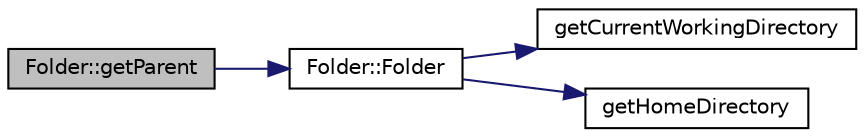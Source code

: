 digraph "Folder::getParent"
{
 // INTERACTIVE_SVG=YES
  edge [fontname="Helvetica",fontsize="10",labelfontname="Helvetica",labelfontsize="10"];
  node [fontname="Helvetica",fontsize="10",shape=record];
  rankdir="LR";
  Node1 [label="Folder::getParent",height=0.2,width=0.4,color="black", fillcolor="grey75", style="filled" fontcolor="black"];
  Node1 -> Node2 [color="midnightblue",fontsize="10",style="solid",fontname="Helvetica"];
  Node2 [label="Folder::Folder",height=0.2,width=0.4,color="black", fillcolor="white", style="filled",URL="$class_folder.html#ad4dd0ee29bcd30a2bf58bf0973c6cd0a"];
  Node2 -> Node3 [color="midnightblue",fontsize="10",style="solid",fontname="Helvetica"];
  Node3 [label="getCurrentWorkingDirectory",height=0.2,width=0.4,color="black", fillcolor="white", style="filled",URL="$filesystem_8h.html#ad2f3c316eb187af1c143ef064e9803de"];
  Node2 -> Node4 [color="midnightblue",fontsize="10",style="solid",fontname="Helvetica"];
  Node4 [label="getHomeDirectory",height=0.2,width=0.4,color="black", fillcolor="white", style="filled",URL="$filesystem_8h.html#a7007c1e439369ac599ebe014de249392"];
}
